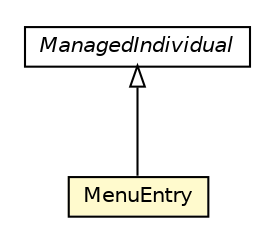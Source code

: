 #!/usr/local/bin/dot
#
# Class diagram 
# Generated by UMLGraph version R5_6-24-gf6e263 (http://www.umlgraph.org/)
#

digraph G {
	edge [fontname="Helvetica",fontsize=10,labelfontname="Helvetica",labelfontsize=10];
	node [fontname="Helvetica",fontsize=10,shape=plaintext];
	nodesep=0.25;
	ranksep=0.5;
	// org.universAAL.middleware.owl.ManagedIndividual
	c5592661 [label=<<table title="org.universAAL.middleware.owl.ManagedIndividual" border="0" cellborder="1" cellspacing="0" cellpadding="2" port="p" href="../../../../middleware/owl/ManagedIndividual.html">
		<tr><td><table border="0" cellspacing="0" cellpadding="1">
<tr><td align="center" balign="center"><font face="Helvetica-Oblique"> ManagedIndividual </font></td></tr>
		</table></td></tr>
		</table>>, URL="../../../../middleware/owl/ManagedIndividual.html", fontname="Helvetica", fontcolor="black", fontsize=10.0];
	// org.universAAL.ontology.profile.ui.mainmenu.MenuEntry
	c5593511 [label=<<table title="org.universAAL.ontology.profile.ui.mainmenu.MenuEntry" border="0" cellborder="1" cellspacing="0" cellpadding="2" port="p" bgcolor="lemonChiffon" href="./MenuEntry.html">
		<tr><td><table border="0" cellspacing="0" cellpadding="1">
<tr><td align="center" balign="center"> MenuEntry </td></tr>
		</table></td></tr>
		</table>>, URL="./MenuEntry.html", fontname="Helvetica", fontcolor="black", fontsize=10.0];
	//org.universAAL.ontology.profile.ui.mainmenu.MenuEntry extends org.universAAL.middleware.owl.ManagedIndividual
	c5592661:p -> c5593511:p [dir=back,arrowtail=empty];
}

